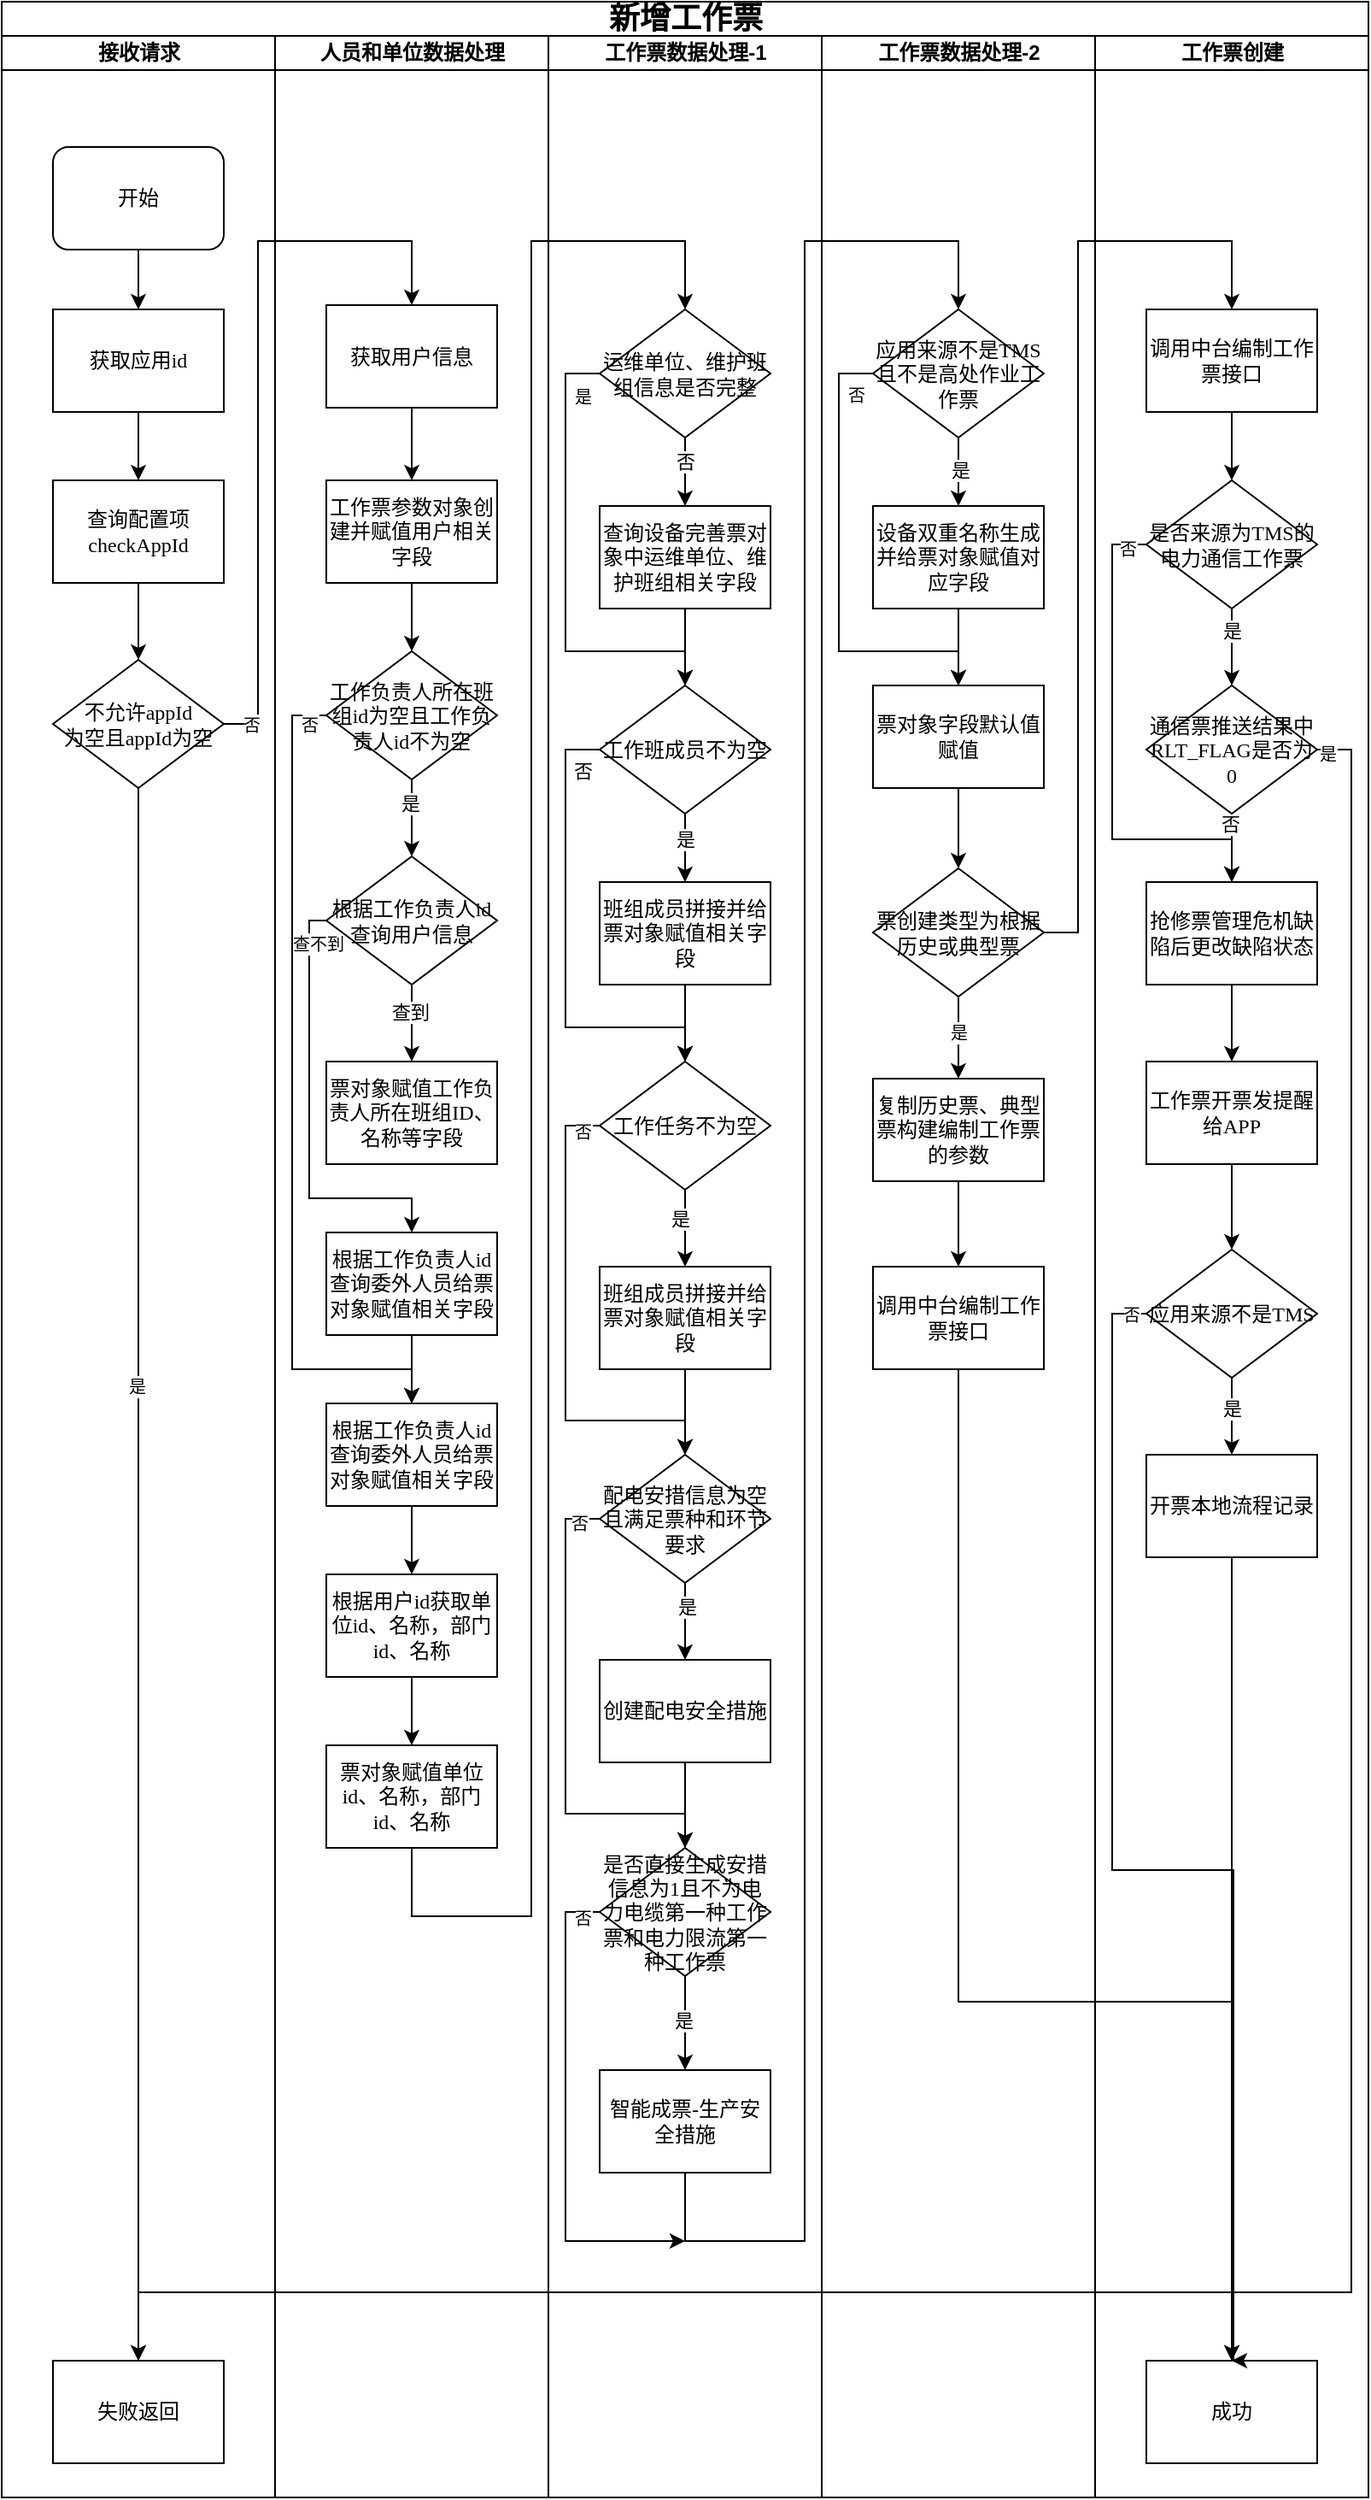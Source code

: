 <mxfile version="26.2.12">
  <diagram name="第 1 页" id="-qbW6qil0ktv-gI08MyN">
    <mxGraphModel dx="1228" dy="661" grid="1" gridSize="10" guides="1" tooltips="1" connect="1" arrows="1" fold="1" page="1" pageScale="1" pageWidth="827" pageHeight="1169" math="0" shadow="0">
      <root>
        <mxCell id="0" />
        <mxCell id="1" parent="0" />
        <mxCell id="i-26Kb5VB1W_zBhbMel1-1" value="&lt;font style=&quot;font-size: 18px;&quot;&gt;新增工作票&lt;/font&gt;" style="swimlane;html=1;childLayout=stackLayout;startSize=20;rounded=0;shadow=0;labelBackgroundColor=none;strokeWidth=1;fontFamily=Verdana;fontSize=8;align=center;" vertex="1" parent="1">
          <mxGeometry x="70" y="40" width="800" height="1460" as="geometry" />
        </mxCell>
        <mxCell id="i-26Kb5VB1W_zBhbMel1-2" value="接收请求" style="swimlane;html=1;startSize=20;" vertex="1" parent="i-26Kb5VB1W_zBhbMel1-1">
          <mxGeometry y="20" width="160" height="1440" as="geometry">
            <mxRectangle y="20" width="40" height="730" as="alternateBounds" />
          </mxGeometry>
        </mxCell>
        <mxCell id="i-26Kb5VB1W_zBhbMel1-3" style="edgeStyle=orthogonalEdgeStyle;rounded=0;orthogonalLoop=1;jettySize=auto;html=1;exitX=0.5;exitY=1;exitDx=0;exitDy=0;entryX=0.5;entryY=0;entryDx=0;entryDy=0;" edge="1" parent="i-26Kb5VB1W_zBhbMel1-2" source="i-26Kb5VB1W_zBhbMel1-4" target="i-26Kb5VB1W_zBhbMel1-10">
          <mxGeometry relative="1" as="geometry">
            <mxPoint x="80" y="167.5" as="targetPoint" />
          </mxGeometry>
        </mxCell>
        <mxCell id="i-26Kb5VB1W_zBhbMel1-4" value="&lt;font style=&quot;font-size: 12px;&quot;&gt;开始&lt;/font&gt;" style="rounded=1;whiteSpace=wrap;html=1;shadow=0;labelBackgroundColor=none;strokeWidth=1;fontFamily=Verdana;fontSize=8;align=center;" vertex="1" parent="i-26Kb5VB1W_zBhbMel1-2">
          <mxGeometry x="30" y="65" width="100" height="60" as="geometry" />
        </mxCell>
        <mxCell id="i-26Kb5VB1W_zBhbMel1-5" value="&lt;span style=&quot;font-size: 12px;&quot;&gt;不允许appId&lt;/span&gt;&lt;div&gt;&lt;span style=&quot;font-size: 12px;&quot;&gt;为空且&lt;/span&gt;&lt;span style=&quot;font-size: 12px; background-color: transparent; color: light-dark(rgb(0, 0, 0), rgb(255, 255, 255));&quot;&gt;appId为空&lt;/span&gt;&lt;/div&gt;" style="rhombus;whiteSpace=wrap;html=1;rounded=0;shadow=0;labelBackgroundColor=none;strokeWidth=1;fontFamily=Verdana;fontSize=8;align=center;" vertex="1" parent="i-26Kb5VB1W_zBhbMel1-2">
          <mxGeometry x="30" y="365" width="100" height="75" as="geometry" />
        </mxCell>
        <mxCell id="i-26Kb5VB1W_zBhbMel1-6" style="edgeStyle=orthogonalEdgeStyle;rounded=0;orthogonalLoop=1;jettySize=auto;html=1;entryX=0.5;entryY=0;entryDx=0;entryDy=0;exitX=0.5;exitY=1;exitDx=0;exitDy=0;" edge="1" parent="i-26Kb5VB1W_zBhbMel1-2" source="i-26Kb5VB1W_zBhbMel1-5" target="i-26Kb5VB1W_zBhbMel1-8">
          <mxGeometry relative="1" as="geometry">
            <mxPoint x="70" y="980" as="targetPoint" />
            <mxPoint x="70" y="580" as="sourcePoint" />
          </mxGeometry>
        </mxCell>
        <mxCell id="i-26Kb5VB1W_zBhbMel1-7" value="&lt;font style=&quot;font-size: 10px;&quot;&gt;是&lt;/font&gt;" style="edgeLabel;html=1;align=center;verticalAlign=middle;resizable=0;points=[];" vertex="1" connectable="0" parent="i-26Kb5VB1W_zBhbMel1-6">
          <mxGeometry x="-0.24" y="-1" relative="1" as="geometry">
            <mxPoint as="offset" />
          </mxGeometry>
        </mxCell>
        <mxCell id="i-26Kb5VB1W_zBhbMel1-8" value="&lt;span style=&quot;font-size: 12px;&quot;&gt;失败返回&lt;/span&gt;" style="whiteSpace=wrap;html=1;fontSize=8;fontFamily=Verdana;rounded=0;shadow=0;labelBackgroundColor=none;strokeWidth=1;" vertex="1" parent="i-26Kb5VB1W_zBhbMel1-2">
          <mxGeometry x="30" y="1360" width="100" height="60" as="geometry" />
        </mxCell>
        <mxCell id="i-26Kb5VB1W_zBhbMel1-9" style="edgeStyle=orthogonalEdgeStyle;rounded=0;orthogonalLoop=1;jettySize=auto;html=1;exitX=0.5;exitY=1;exitDx=0;exitDy=0;" edge="1" parent="i-26Kb5VB1W_zBhbMel1-2" source="i-26Kb5VB1W_zBhbMel1-10" target="i-26Kb5VB1W_zBhbMel1-12">
          <mxGeometry relative="1" as="geometry" />
        </mxCell>
        <mxCell id="i-26Kb5VB1W_zBhbMel1-10" value="&lt;span style=&quot;font-size: 12px;&quot;&gt;获取应用id&lt;/span&gt;" style="whiteSpace=wrap;html=1;fontSize=8;fontFamily=Verdana;rounded=0;shadow=0;labelBackgroundColor=none;strokeWidth=1;" vertex="1" parent="i-26Kb5VB1W_zBhbMel1-2">
          <mxGeometry x="30" y="160" width="100" height="60" as="geometry" />
        </mxCell>
        <mxCell id="i-26Kb5VB1W_zBhbMel1-11" style="edgeStyle=orthogonalEdgeStyle;rounded=0;orthogonalLoop=1;jettySize=auto;html=1;exitX=0.5;exitY=1;exitDx=0;exitDy=0;entryX=0.5;entryY=0;entryDx=0;entryDy=0;" edge="1" parent="i-26Kb5VB1W_zBhbMel1-2" source="i-26Kb5VB1W_zBhbMel1-12" target="i-26Kb5VB1W_zBhbMel1-5">
          <mxGeometry relative="1" as="geometry" />
        </mxCell>
        <mxCell id="i-26Kb5VB1W_zBhbMel1-12" value="&lt;span style=&quot;font-size: 12px;&quot;&gt;查询配置项checkAppId&lt;/span&gt;" style="whiteSpace=wrap;html=1;fontSize=8;fontFamily=Verdana;rounded=0;shadow=0;labelBackgroundColor=none;strokeWidth=1;" vertex="1" parent="i-26Kb5VB1W_zBhbMel1-2">
          <mxGeometry x="30" y="260" width="100" height="60" as="geometry" />
        </mxCell>
        <mxCell id="i-26Kb5VB1W_zBhbMel1-13" value="人员和单位数据处理" style="swimlane;html=1;startSize=20;" vertex="1" parent="i-26Kb5VB1W_zBhbMel1-1">
          <mxGeometry x="160" y="20" width="160" height="1440" as="geometry" />
        </mxCell>
        <mxCell id="i-26Kb5VB1W_zBhbMel1-14" style="edgeStyle=orthogonalEdgeStyle;rounded=0;orthogonalLoop=1;jettySize=auto;html=1;exitX=0.5;exitY=1;exitDx=0;exitDy=0;" edge="1" parent="i-26Kb5VB1W_zBhbMel1-13" source="i-26Kb5VB1W_zBhbMel1-15" target="i-26Kb5VB1W_zBhbMel1-17">
          <mxGeometry relative="1" as="geometry" />
        </mxCell>
        <mxCell id="i-26Kb5VB1W_zBhbMel1-15" value="&lt;span style=&quot;font-size: 12px;&quot;&gt;获取用户信息&lt;/span&gt;" style="whiteSpace=wrap;html=1;fontSize=8;fontFamily=Verdana;rounded=0;shadow=0;labelBackgroundColor=none;strokeWidth=1;" vertex="1" parent="i-26Kb5VB1W_zBhbMel1-13">
          <mxGeometry x="30" y="157.5" width="100" height="60" as="geometry" />
        </mxCell>
        <mxCell id="i-26Kb5VB1W_zBhbMel1-16" style="edgeStyle=orthogonalEdgeStyle;rounded=0;orthogonalLoop=1;jettySize=auto;html=1;exitX=0.5;exitY=1;exitDx=0;exitDy=0;entryX=0.5;entryY=0;entryDx=0;entryDy=0;" edge="1" parent="i-26Kb5VB1W_zBhbMel1-13" source="i-26Kb5VB1W_zBhbMel1-17" target="i-26Kb5VB1W_zBhbMel1-22">
          <mxGeometry relative="1" as="geometry" />
        </mxCell>
        <mxCell id="i-26Kb5VB1W_zBhbMel1-17" value="&lt;span style=&quot;font-size: 12px;&quot;&gt;工作票参数对象创建并赋值用户相关字段&lt;/span&gt;" style="whiteSpace=wrap;html=1;fontSize=8;fontFamily=Verdana;rounded=0;shadow=0;labelBackgroundColor=none;strokeWidth=1;" vertex="1" parent="i-26Kb5VB1W_zBhbMel1-13">
          <mxGeometry x="30" y="260" width="100" height="60" as="geometry" />
        </mxCell>
        <mxCell id="i-26Kb5VB1W_zBhbMel1-18" style="edgeStyle=orthogonalEdgeStyle;rounded=0;orthogonalLoop=1;jettySize=auto;html=1;exitX=0.5;exitY=1;exitDx=0;exitDy=0;entryX=0.5;entryY=0;entryDx=0;entryDy=0;" edge="1" parent="i-26Kb5VB1W_zBhbMel1-13" source="i-26Kb5VB1W_zBhbMel1-22">
          <mxGeometry relative="1" as="geometry">
            <mxPoint x="80" y="480" as="targetPoint" />
          </mxGeometry>
        </mxCell>
        <mxCell id="i-26Kb5VB1W_zBhbMel1-19" value="是" style="edgeLabel;html=1;align=center;verticalAlign=middle;resizable=0;points=[];" vertex="1" connectable="0" parent="i-26Kb5VB1W_zBhbMel1-18">
          <mxGeometry x="-0.385" y="-1" relative="1" as="geometry">
            <mxPoint as="offset" />
          </mxGeometry>
        </mxCell>
        <mxCell id="i-26Kb5VB1W_zBhbMel1-20" style="edgeStyle=orthogonalEdgeStyle;rounded=0;orthogonalLoop=1;jettySize=auto;html=1;exitX=0;exitY=0.5;exitDx=0;exitDy=0;" edge="1" parent="i-26Kb5VB1W_zBhbMel1-13" source="i-26Kb5VB1W_zBhbMel1-22" target="i-26Kb5VB1W_zBhbMel1-32">
          <mxGeometry relative="1" as="geometry">
            <Array as="points">
              <mxPoint x="10" y="398" />
              <mxPoint x="10" y="780" />
              <mxPoint x="80" y="780" />
            </Array>
          </mxGeometry>
        </mxCell>
        <mxCell id="i-26Kb5VB1W_zBhbMel1-21" value="&lt;font style=&quot;font-size: 10px;&quot;&gt;否&lt;/font&gt;" style="edgeLabel;html=1;align=center;verticalAlign=middle;resizable=0;points=[];" vertex="1" connectable="0" parent="i-26Kb5VB1W_zBhbMel1-20">
          <mxGeometry x="-0.97" y="-2" relative="1" as="geometry">
            <mxPoint x="-3" y="7" as="offset" />
          </mxGeometry>
        </mxCell>
        <mxCell id="i-26Kb5VB1W_zBhbMel1-22" value="&lt;span style=&quot;font-size: 12px;&quot;&gt;工作负责人所在班组id为空且工作负责人id不为空&lt;/span&gt;" style="rhombus;whiteSpace=wrap;html=1;rounded=0;shadow=0;labelBackgroundColor=none;strokeWidth=1;fontFamily=Verdana;fontSize=8;align=center;" vertex="1" parent="i-26Kb5VB1W_zBhbMel1-13">
          <mxGeometry x="30" y="360" width="100" height="75" as="geometry" />
        </mxCell>
        <mxCell id="i-26Kb5VB1W_zBhbMel1-23" style="edgeStyle=orthogonalEdgeStyle;rounded=0;orthogonalLoop=1;jettySize=auto;html=1;exitX=0.5;exitY=1;exitDx=0;exitDy=0;entryX=0.5;entryY=0;entryDx=0;entryDy=0;" edge="1" parent="i-26Kb5VB1W_zBhbMel1-13" source="i-26Kb5VB1W_zBhbMel1-27" target="i-26Kb5VB1W_zBhbMel1-28">
          <mxGeometry relative="1" as="geometry" />
        </mxCell>
        <mxCell id="i-26Kb5VB1W_zBhbMel1-24" value="查到" style="edgeLabel;html=1;align=center;verticalAlign=middle;resizable=0;points=[];" vertex="1" connectable="0" parent="i-26Kb5VB1W_zBhbMel1-23">
          <mxGeometry x="-0.316" y="-1" relative="1" as="geometry">
            <mxPoint as="offset" />
          </mxGeometry>
        </mxCell>
        <mxCell id="i-26Kb5VB1W_zBhbMel1-25" style="edgeStyle=orthogonalEdgeStyle;rounded=0;orthogonalLoop=1;jettySize=auto;html=1;exitX=0;exitY=0.5;exitDx=0;exitDy=0;entryX=0.5;entryY=0;entryDx=0;entryDy=0;" edge="1" parent="i-26Kb5VB1W_zBhbMel1-13" source="i-26Kb5VB1W_zBhbMel1-27" target="i-26Kb5VB1W_zBhbMel1-30">
          <mxGeometry relative="1" as="geometry">
            <Array as="points">
              <mxPoint x="20" y="518" />
              <mxPoint x="20" y="680" />
              <mxPoint x="80" y="680" />
            </Array>
          </mxGeometry>
        </mxCell>
        <mxCell id="i-26Kb5VB1W_zBhbMel1-26" value="&lt;font style=&quot;font-size: 10px;&quot;&gt;查不到&lt;/font&gt;" style="edgeLabel;html=1;align=center;verticalAlign=middle;resizable=0;points=[];" vertex="1" connectable="0" parent="i-26Kb5VB1W_zBhbMel1-25">
          <mxGeometry x="-0.906" y="2" relative="1" as="geometry">
            <mxPoint x="3" y="11" as="offset" />
          </mxGeometry>
        </mxCell>
        <mxCell id="i-26Kb5VB1W_zBhbMel1-27" value="&lt;span style=&quot;font-size: 12px;&quot;&gt;根据工作负责人id查询用户信息&lt;/span&gt;" style="rhombus;whiteSpace=wrap;html=1;rounded=0;shadow=0;labelBackgroundColor=none;strokeWidth=1;fontFamily=Verdana;fontSize=8;align=center;" vertex="1" parent="i-26Kb5VB1W_zBhbMel1-13">
          <mxGeometry x="30" y="480" width="100" height="75" as="geometry" />
        </mxCell>
        <mxCell id="i-26Kb5VB1W_zBhbMel1-28" value="&lt;span style=&quot;font-size: 12px;&quot;&gt;票对象赋值工作负责人所在班组ID、名称等字段&lt;/span&gt;" style="whiteSpace=wrap;html=1;fontSize=8;fontFamily=Verdana;rounded=0;shadow=0;labelBackgroundColor=none;strokeWidth=1;" vertex="1" parent="i-26Kb5VB1W_zBhbMel1-13">
          <mxGeometry x="30" y="600" width="100" height="60" as="geometry" />
        </mxCell>
        <mxCell id="i-26Kb5VB1W_zBhbMel1-29" style="edgeStyle=orthogonalEdgeStyle;rounded=0;orthogonalLoop=1;jettySize=auto;html=1;exitX=0.5;exitY=1;exitDx=0;exitDy=0;entryX=0.5;entryY=0;entryDx=0;entryDy=0;" edge="1" parent="i-26Kb5VB1W_zBhbMel1-13" source="i-26Kb5VB1W_zBhbMel1-30" target="i-26Kb5VB1W_zBhbMel1-32">
          <mxGeometry relative="1" as="geometry" />
        </mxCell>
        <mxCell id="i-26Kb5VB1W_zBhbMel1-30" value="&lt;span style=&quot;font-size: 12px;&quot;&gt;根据工作负责人id&lt;/span&gt;&lt;div&gt;&lt;span style=&quot;font-size: 12px;&quot;&gt;查询委外人员给票对象&lt;/span&gt;&lt;span style=&quot;font-size: 12px; background-color: transparent; color: light-dark(rgb(0, 0, 0), rgb(255, 255, 255));&quot;&gt;赋值相关字段&lt;/span&gt;&lt;/div&gt;" style="whiteSpace=wrap;html=1;fontSize=8;fontFamily=Verdana;rounded=0;shadow=0;labelBackgroundColor=none;strokeWidth=1;" vertex="1" parent="i-26Kb5VB1W_zBhbMel1-13">
          <mxGeometry x="30" y="700" width="100" height="60" as="geometry" />
        </mxCell>
        <mxCell id="i-26Kb5VB1W_zBhbMel1-31" style="edgeStyle=orthogonalEdgeStyle;rounded=0;orthogonalLoop=1;jettySize=auto;html=1;exitX=0.5;exitY=1;exitDx=0;exitDy=0;entryX=0.5;entryY=0;entryDx=0;entryDy=0;" edge="1" parent="i-26Kb5VB1W_zBhbMel1-13" source="i-26Kb5VB1W_zBhbMel1-32" target="i-26Kb5VB1W_zBhbMel1-34">
          <mxGeometry relative="1" as="geometry" />
        </mxCell>
        <mxCell id="i-26Kb5VB1W_zBhbMel1-32" value="&lt;span style=&quot;font-size: 12px;&quot;&gt;根据工作负责人id&lt;/span&gt;&lt;div&gt;&lt;span style=&quot;font-size: 12px;&quot;&gt;查询委外人员给票对象&lt;/span&gt;&lt;span style=&quot;font-size: 12px; background-color: transparent; color: light-dark(rgb(0, 0, 0), rgb(255, 255, 255));&quot;&gt;赋值相关字段&lt;/span&gt;&lt;/div&gt;" style="whiteSpace=wrap;html=1;fontSize=8;fontFamily=Verdana;rounded=0;shadow=0;labelBackgroundColor=none;strokeWidth=1;" vertex="1" parent="i-26Kb5VB1W_zBhbMel1-13">
          <mxGeometry x="30" y="800" width="100" height="60" as="geometry" />
        </mxCell>
        <mxCell id="i-26Kb5VB1W_zBhbMel1-33" style="edgeStyle=orthogonalEdgeStyle;rounded=0;orthogonalLoop=1;jettySize=auto;html=1;exitX=0.5;exitY=1;exitDx=0;exitDy=0;entryX=0.5;entryY=0;entryDx=0;entryDy=0;" edge="1" parent="i-26Kb5VB1W_zBhbMel1-13" source="i-26Kb5VB1W_zBhbMel1-34" target="i-26Kb5VB1W_zBhbMel1-35">
          <mxGeometry relative="1" as="geometry" />
        </mxCell>
        <mxCell id="i-26Kb5VB1W_zBhbMel1-34" value="&lt;span style=&quot;font-size: 12px;&quot;&gt;根据用户id获取单位id、名称，部门id、名称&lt;br&gt;&lt;/span&gt;" style="whiteSpace=wrap;html=1;fontSize=8;fontFamily=Verdana;rounded=0;shadow=0;labelBackgroundColor=none;strokeWidth=1;" vertex="1" parent="i-26Kb5VB1W_zBhbMel1-13">
          <mxGeometry x="30" y="900" width="100" height="60" as="geometry" />
        </mxCell>
        <mxCell id="i-26Kb5VB1W_zBhbMel1-35" value="&lt;span style=&quot;font-size: 12px;&quot;&gt;票对象赋值单位id、名称，部门id、名称&lt;br&gt;&lt;/span&gt;" style="whiteSpace=wrap;html=1;fontSize=8;fontFamily=Verdana;rounded=0;shadow=0;labelBackgroundColor=none;strokeWidth=1;" vertex="1" parent="i-26Kb5VB1W_zBhbMel1-13">
          <mxGeometry x="30" y="1000" width="100" height="60" as="geometry" />
        </mxCell>
        <mxCell id="i-26Kb5VB1W_zBhbMel1-36" value="工作票数据处理-1" style="swimlane;html=1;startSize=20;" vertex="1" parent="i-26Kb5VB1W_zBhbMel1-1">
          <mxGeometry x="320" y="20" width="160" height="1440" as="geometry" />
        </mxCell>
        <mxCell id="i-26Kb5VB1W_zBhbMel1-125" style="edgeStyle=orthogonalEdgeStyle;rounded=0;orthogonalLoop=1;jettySize=auto;html=1;exitX=0.5;exitY=1;exitDx=0;exitDy=0;" edge="1" parent="i-26Kb5VB1W_zBhbMel1-36" source="i-26Kb5VB1W_zBhbMel1-123" target="i-26Kb5VB1W_zBhbMel1-124">
          <mxGeometry relative="1" as="geometry" />
        </mxCell>
        <mxCell id="i-26Kb5VB1W_zBhbMel1-126" value="否" style="edgeLabel;html=1;align=center;verticalAlign=middle;resizable=0;points=[];" vertex="1" connectable="0" parent="i-26Kb5VB1W_zBhbMel1-125">
          <mxGeometry x="-0.3" relative="1" as="geometry">
            <mxPoint as="offset" />
          </mxGeometry>
        </mxCell>
        <mxCell id="i-26Kb5VB1W_zBhbMel1-129" style="edgeStyle=orthogonalEdgeStyle;rounded=0;orthogonalLoop=1;jettySize=auto;html=1;exitX=0;exitY=0.5;exitDx=0;exitDy=0;entryX=0.5;entryY=0;entryDx=0;entryDy=0;" edge="1" parent="i-26Kb5VB1W_zBhbMel1-36" source="i-26Kb5VB1W_zBhbMel1-123" target="i-26Kb5VB1W_zBhbMel1-127">
          <mxGeometry relative="1" as="geometry">
            <Array as="points">
              <mxPoint x="10" y="198" />
              <mxPoint x="10" y="360" />
              <mxPoint x="80" y="360" />
            </Array>
          </mxGeometry>
        </mxCell>
        <mxCell id="i-26Kb5VB1W_zBhbMel1-130" value="&lt;font style=&quot;font-size: 10px;&quot;&gt;是&lt;/font&gt;" style="edgeLabel;html=1;align=center;verticalAlign=middle;resizable=0;points=[];" vertex="1" connectable="0" parent="i-26Kb5VB1W_zBhbMel1-129">
          <mxGeometry x="-0.897" y="2" relative="1" as="geometry">
            <mxPoint x="4" y="11" as="offset" />
          </mxGeometry>
        </mxCell>
        <mxCell id="i-26Kb5VB1W_zBhbMel1-123" value="&lt;span style=&quot;font-size: 12px;&quot;&gt;运维单位、维护班组信息是否完整&lt;/span&gt;" style="rhombus;whiteSpace=wrap;html=1;rounded=0;shadow=0;labelBackgroundColor=none;strokeWidth=1;fontFamily=Verdana;fontSize=8;align=center;" vertex="1" parent="i-26Kb5VB1W_zBhbMel1-36">
          <mxGeometry x="30" y="160" width="100" height="75" as="geometry" />
        </mxCell>
        <mxCell id="i-26Kb5VB1W_zBhbMel1-128" style="edgeStyle=orthogonalEdgeStyle;rounded=0;orthogonalLoop=1;jettySize=auto;html=1;exitX=0.5;exitY=1;exitDx=0;exitDy=0;entryX=0.5;entryY=0;entryDx=0;entryDy=0;" edge="1" parent="i-26Kb5VB1W_zBhbMel1-36" source="i-26Kb5VB1W_zBhbMel1-124" target="i-26Kb5VB1W_zBhbMel1-127">
          <mxGeometry relative="1" as="geometry" />
        </mxCell>
        <mxCell id="i-26Kb5VB1W_zBhbMel1-124" value="&lt;span style=&quot;font-size: 12px;&quot;&gt;查询设备完善票对象中&lt;/span&gt;&lt;span style=&quot;font-size: 12px;&quot;&gt;运维单位、维护班组相关字段&lt;/span&gt;" style="whiteSpace=wrap;html=1;fontSize=8;fontFamily=Verdana;rounded=0;shadow=0;labelBackgroundColor=none;strokeWidth=1;" vertex="1" parent="i-26Kb5VB1W_zBhbMel1-36">
          <mxGeometry x="30" y="275" width="100" height="60" as="geometry" />
        </mxCell>
        <mxCell id="i-26Kb5VB1W_zBhbMel1-132" style="edgeStyle=orthogonalEdgeStyle;rounded=0;orthogonalLoop=1;jettySize=auto;html=1;exitX=0.5;exitY=1;exitDx=0;exitDy=0;entryX=0.5;entryY=0;entryDx=0;entryDy=0;" edge="1" parent="i-26Kb5VB1W_zBhbMel1-36" source="i-26Kb5VB1W_zBhbMel1-127" target="i-26Kb5VB1W_zBhbMel1-131">
          <mxGeometry relative="1" as="geometry" />
        </mxCell>
        <mxCell id="i-26Kb5VB1W_zBhbMel1-133" value="是" style="edgeLabel;html=1;align=center;verticalAlign=middle;resizable=0;points=[];" vertex="1" connectable="0" parent="i-26Kb5VB1W_zBhbMel1-132">
          <mxGeometry x="-0.28" relative="1" as="geometry">
            <mxPoint as="offset" />
          </mxGeometry>
        </mxCell>
        <mxCell id="i-26Kb5VB1W_zBhbMel1-136" style="edgeStyle=orthogonalEdgeStyle;rounded=0;orthogonalLoop=1;jettySize=auto;html=1;exitX=0;exitY=0.5;exitDx=0;exitDy=0;entryX=0.5;entryY=0;entryDx=0;entryDy=0;" edge="1" parent="i-26Kb5VB1W_zBhbMel1-36" source="i-26Kb5VB1W_zBhbMel1-127" target="i-26Kb5VB1W_zBhbMel1-134">
          <mxGeometry relative="1" as="geometry">
            <Array as="points">
              <mxPoint x="10" y="418" />
              <mxPoint x="10" y="580" />
              <mxPoint x="80" y="580" />
            </Array>
          </mxGeometry>
        </mxCell>
        <mxCell id="i-26Kb5VB1W_zBhbMel1-137" value="否" style="edgeLabel;html=1;align=center;verticalAlign=middle;resizable=0;points=[];" vertex="1" connectable="0" parent="i-26Kb5VB1W_zBhbMel1-136">
          <mxGeometry x="-0.927" y="3" relative="1" as="geometry">
            <mxPoint y="9" as="offset" />
          </mxGeometry>
        </mxCell>
        <mxCell id="i-26Kb5VB1W_zBhbMel1-127" value="&lt;span style=&quot;font-size: 12px;&quot;&gt;工作班成员不为空&lt;/span&gt;" style="rhombus;whiteSpace=wrap;html=1;rounded=0;shadow=0;labelBackgroundColor=none;strokeWidth=1;fontFamily=Verdana;fontSize=8;align=center;" vertex="1" parent="i-26Kb5VB1W_zBhbMel1-36">
          <mxGeometry x="30" y="380" width="100" height="75" as="geometry" />
        </mxCell>
        <mxCell id="i-26Kb5VB1W_zBhbMel1-135" style="edgeStyle=orthogonalEdgeStyle;rounded=0;orthogonalLoop=1;jettySize=auto;html=1;exitX=0.5;exitY=1;exitDx=0;exitDy=0;entryX=0.5;entryY=0;entryDx=0;entryDy=0;" edge="1" parent="i-26Kb5VB1W_zBhbMel1-36" source="i-26Kb5VB1W_zBhbMel1-131" target="i-26Kb5VB1W_zBhbMel1-134">
          <mxGeometry relative="1" as="geometry" />
        </mxCell>
        <mxCell id="i-26Kb5VB1W_zBhbMel1-131" value="&lt;span style=&quot;font-size: 12px;&quot;&gt;班组成员拼接并给票对象赋值相关字段&lt;/span&gt;" style="whiteSpace=wrap;html=1;fontSize=8;fontFamily=Verdana;rounded=0;shadow=0;labelBackgroundColor=none;strokeWidth=1;" vertex="1" parent="i-26Kb5VB1W_zBhbMel1-36">
          <mxGeometry x="30" y="495" width="100" height="60" as="geometry" />
        </mxCell>
        <mxCell id="i-26Kb5VB1W_zBhbMel1-140" style="edgeStyle=orthogonalEdgeStyle;rounded=0;orthogonalLoop=1;jettySize=auto;html=1;exitX=0.5;exitY=1;exitDx=0;exitDy=0;entryX=0.5;entryY=0;entryDx=0;entryDy=0;" edge="1" parent="i-26Kb5VB1W_zBhbMel1-36" source="i-26Kb5VB1W_zBhbMel1-134" target="i-26Kb5VB1W_zBhbMel1-138">
          <mxGeometry relative="1" as="geometry" />
        </mxCell>
        <mxCell id="i-26Kb5VB1W_zBhbMel1-141" value="是" style="edgeLabel;html=1;align=center;verticalAlign=middle;resizable=0;points=[];" vertex="1" connectable="0" parent="i-26Kb5VB1W_zBhbMel1-140">
          <mxGeometry x="-0.268" y="-3" relative="1" as="geometry">
            <mxPoint as="offset" />
          </mxGeometry>
        </mxCell>
        <mxCell id="i-26Kb5VB1W_zBhbMel1-144" style="edgeStyle=orthogonalEdgeStyle;rounded=0;orthogonalLoop=1;jettySize=auto;html=1;exitX=0;exitY=0.5;exitDx=0;exitDy=0;" edge="1" parent="i-26Kb5VB1W_zBhbMel1-36" source="i-26Kb5VB1W_zBhbMel1-134">
          <mxGeometry relative="1" as="geometry">
            <mxPoint x="80" y="830" as="targetPoint" />
            <Array as="points">
              <mxPoint x="10" y="637" />
              <mxPoint x="10" y="810" />
              <mxPoint x="80" y="810" />
            </Array>
          </mxGeometry>
        </mxCell>
        <mxCell id="i-26Kb5VB1W_zBhbMel1-145" value="&lt;font style=&quot;font-size: 10px;&quot;&gt;否&lt;/font&gt;" style="edgeLabel;html=1;align=center;verticalAlign=middle;resizable=0;points=[];" vertex="1" connectable="0" parent="i-26Kb5VB1W_zBhbMel1-144">
          <mxGeometry x="-0.93" y="3" relative="1" as="geometry">
            <mxPoint as="offset" />
          </mxGeometry>
        </mxCell>
        <mxCell id="i-26Kb5VB1W_zBhbMel1-134" value="&lt;span style=&quot;font-size: 12px;&quot;&gt;工作任务不为空&lt;/span&gt;" style="rhombus;whiteSpace=wrap;html=1;rounded=0;shadow=0;labelBackgroundColor=none;strokeWidth=1;fontFamily=Verdana;fontSize=8;align=center;" vertex="1" parent="i-26Kb5VB1W_zBhbMel1-36">
          <mxGeometry x="30" y="600" width="100" height="75" as="geometry" />
        </mxCell>
        <mxCell id="i-26Kb5VB1W_zBhbMel1-143" style="edgeStyle=orthogonalEdgeStyle;rounded=0;orthogonalLoop=1;jettySize=auto;html=1;exitX=0.5;exitY=1;exitDx=0;exitDy=0;" edge="1" parent="i-26Kb5VB1W_zBhbMel1-36" source="i-26Kb5VB1W_zBhbMel1-138" target="i-26Kb5VB1W_zBhbMel1-142">
          <mxGeometry relative="1" as="geometry" />
        </mxCell>
        <mxCell id="i-26Kb5VB1W_zBhbMel1-138" value="&lt;span style=&quot;font-size: 12px;&quot;&gt;班组成员拼接并给票对象赋值相关字段&lt;/span&gt;" style="whiteSpace=wrap;html=1;fontSize=8;fontFamily=Verdana;rounded=0;shadow=0;labelBackgroundColor=none;strokeWidth=1;" vertex="1" parent="i-26Kb5VB1W_zBhbMel1-36">
          <mxGeometry x="30" y="720" width="100" height="60" as="geometry" />
        </mxCell>
        <mxCell id="i-26Kb5VB1W_zBhbMel1-147" style="edgeStyle=orthogonalEdgeStyle;rounded=0;orthogonalLoop=1;jettySize=auto;html=1;exitX=0.5;exitY=1;exitDx=0;exitDy=0;" edge="1" parent="i-26Kb5VB1W_zBhbMel1-36" source="i-26Kb5VB1W_zBhbMel1-142" target="i-26Kb5VB1W_zBhbMel1-146">
          <mxGeometry relative="1" as="geometry" />
        </mxCell>
        <mxCell id="i-26Kb5VB1W_zBhbMel1-148" value="是" style="edgeLabel;html=1;align=center;verticalAlign=middle;resizable=0;points=[];" vertex="1" connectable="0" parent="i-26Kb5VB1W_zBhbMel1-147">
          <mxGeometry x="-0.388" y="1" relative="1" as="geometry">
            <mxPoint as="offset" />
          </mxGeometry>
        </mxCell>
        <mxCell id="i-26Kb5VB1W_zBhbMel1-151" style="edgeStyle=orthogonalEdgeStyle;rounded=0;orthogonalLoop=1;jettySize=auto;html=1;exitX=0;exitY=0.5;exitDx=0;exitDy=0;entryX=0.5;entryY=0;entryDx=0;entryDy=0;" edge="1" parent="i-26Kb5VB1W_zBhbMel1-36" source="i-26Kb5VB1W_zBhbMel1-142" target="i-26Kb5VB1W_zBhbMel1-149">
          <mxGeometry relative="1" as="geometry">
            <Array as="points">
              <mxPoint x="10" y="867" />
              <mxPoint x="10" y="1040" />
              <mxPoint x="80" y="1040" />
            </Array>
          </mxGeometry>
        </mxCell>
        <mxCell id="i-26Kb5VB1W_zBhbMel1-152" value="&lt;font style=&quot;font-size: 10px;&quot;&gt;否&lt;/font&gt;" style="edgeLabel;html=1;align=center;verticalAlign=middle;resizable=0;points=[];" vertex="1" connectable="0" parent="i-26Kb5VB1W_zBhbMel1-151">
          <mxGeometry x="-0.913" y="2" relative="1" as="geometry">
            <mxPoint as="offset" />
          </mxGeometry>
        </mxCell>
        <mxCell id="i-26Kb5VB1W_zBhbMel1-142" value="&lt;span style=&quot;font-size: 12px;&quot;&gt;配电安措信息为空且满足票种和环节要求&lt;/span&gt;" style="rhombus;whiteSpace=wrap;html=1;rounded=0;shadow=0;labelBackgroundColor=none;strokeWidth=1;fontFamily=Verdana;fontSize=8;align=center;" vertex="1" parent="i-26Kb5VB1W_zBhbMel1-36">
          <mxGeometry x="30" y="830" width="100" height="75" as="geometry" />
        </mxCell>
        <mxCell id="i-26Kb5VB1W_zBhbMel1-150" style="edgeStyle=orthogonalEdgeStyle;rounded=0;orthogonalLoop=1;jettySize=auto;html=1;exitX=0.5;exitY=1;exitDx=0;exitDy=0;" edge="1" parent="i-26Kb5VB1W_zBhbMel1-36" source="i-26Kb5VB1W_zBhbMel1-146" target="i-26Kb5VB1W_zBhbMel1-149">
          <mxGeometry relative="1" as="geometry" />
        </mxCell>
        <mxCell id="i-26Kb5VB1W_zBhbMel1-146" value="&lt;span style=&quot;font-size: 12px;&quot;&gt;创建配电安全措施&lt;/span&gt;" style="whiteSpace=wrap;html=1;fontSize=8;fontFamily=Verdana;rounded=0;shadow=0;labelBackgroundColor=none;strokeWidth=1;" vertex="1" parent="i-26Kb5VB1W_zBhbMel1-36">
          <mxGeometry x="30" y="950" width="100" height="60" as="geometry" />
        </mxCell>
        <mxCell id="i-26Kb5VB1W_zBhbMel1-154" style="edgeStyle=orthogonalEdgeStyle;rounded=0;orthogonalLoop=1;jettySize=auto;html=1;exitX=0.5;exitY=1;exitDx=0;exitDy=0;entryX=0.5;entryY=0;entryDx=0;entryDy=0;" edge="1" parent="i-26Kb5VB1W_zBhbMel1-36" source="i-26Kb5VB1W_zBhbMel1-149" target="i-26Kb5VB1W_zBhbMel1-153">
          <mxGeometry relative="1" as="geometry" />
        </mxCell>
        <mxCell id="i-26Kb5VB1W_zBhbMel1-156" value="是" style="edgeLabel;html=1;align=center;verticalAlign=middle;resizable=0;points=[];" vertex="1" connectable="0" parent="i-26Kb5VB1W_zBhbMel1-154">
          <mxGeometry x="-0.067" y="-1" relative="1" as="geometry">
            <mxPoint as="offset" />
          </mxGeometry>
        </mxCell>
        <mxCell id="i-26Kb5VB1W_zBhbMel1-158" style="edgeStyle=orthogonalEdgeStyle;rounded=0;orthogonalLoop=1;jettySize=auto;html=1;exitX=0;exitY=0.5;exitDx=0;exitDy=0;" edge="1" parent="i-26Kb5VB1W_zBhbMel1-36" source="i-26Kb5VB1W_zBhbMel1-149">
          <mxGeometry relative="1" as="geometry">
            <mxPoint x="80" y="1290" as="targetPoint" />
            <Array as="points">
              <mxPoint x="10" y="1097" />
              <mxPoint x="10" y="1290" />
            </Array>
          </mxGeometry>
        </mxCell>
        <mxCell id="i-26Kb5VB1W_zBhbMel1-159" value="&lt;font style=&quot;font-size: 10px;&quot;&gt;否&lt;/font&gt;" style="edgeLabel;html=1;align=center;verticalAlign=middle;resizable=0;points=[];" vertex="1" connectable="0" parent="i-26Kb5VB1W_zBhbMel1-158">
          <mxGeometry x="-0.93" y="3" relative="1" as="geometry">
            <mxPoint as="offset" />
          </mxGeometry>
        </mxCell>
        <mxCell id="i-26Kb5VB1W_zBhbMel1-149" value="&lt;span style=&quot;font-size: 12px;&quot;&gt;是否直接生成安措信息为1且不为电力电缆第一种工作票和电力限流第一种工作票&lt;/span&gt;" style="rhombus;whiteSpace=wrap;html=1;rounded=0;shadow=0;labelBackgroundColor=none;strokeWidth=1;fontFamily=Verdana;fontSize=8;align=center;" vertex="1" parent="i-26Kb5VB1W_zBhbMel1-36">
          <mxGeometry x="30" y="1060" width="100" height="75" as="geometry" />
        </mxCell>
        <mxCell id="i-26Kb5VB1W_zBhbMel1-153" value="&lt;span style=&quot;font-size: 12px;&quot;&gt;智能成票-生产安全措施&lt;/span&gt;" style="whiteSpace=wrap;html=1;fontSize=8;fontFamily=Verdana;rounded=0;shadow=0;labelBackgroundColor=none;strokeWidth=1;" vertex="1" parent="i-26Kb5VB1W_zBhbMel1-36">
          <mxGeometry x="30" y="1190" width="100" height="60" as="geometry" />
        </mxCell>
        <mxCell id="i-26Kb5VB1W_zBhbMel1-69" value="工作票数据处理-2" style="swimlane;html=1;startSize=20;" vertex="1" parent="i-26Kb5VB1W_zBhbMel1-1">
          <mxGeometry x="480" y="20" width="160" height="1440" as="geometry" />
        </mxCell>
        <mxCell id="i-26Kb5VB1W_zBhbMel1-162" style="edgeStyle=orthogonalEdgeStyle;rounded=0;orthogonalLoop=1;jettySize=auto;html=1;exitX=0.5;exitY=1;exitDx=0;exitDy=0;entryX=0.5;entryY=0;entryDx=0;entryDy=0;" edge="1" parent="i-26Kb5VB1W_zBhbMel1-69" source="i-26Kb5VB1W_zBhbMel1-155" target="i-26Kb5VB1W_zBhbMel1-160">
          <mxGeometry relative="1" as="geometry" />
        </mxCell>
        <mxCell id="i-26Kb5VB1W_zBhbMel1-163" value="是" style="edgeLabel;html=1;align=center;verticalAlign=middle;resizable=0;points=[];" vertex="1" connectable="0" parent="i-26Kb5VB1W_zBhbMel1-162">
          <mxGeometry x="-0.071" y="1" relative="1" as="geometry">
            <mxPoint as="offset" />
          </mxGeometry>
        </mxCell>
        <mxCell id="i-26Kb5VB1W_zBhbMel1-166" style="edgeStyle=orthogonalEdgeStyle;rounded=0;orthogonalLoop=1;jettySize=auto;html=1;exitX=0;exitY=0.5;exitDx=0;exitDy=0;" edge="1" parent="i-26Kb5VB1W_zBhbMel1-69" source="i-26Kb5VB1W_zBhbMel1-155" target="i-26Kb5VB1W_zBhbMel1-164">
          <mxGeometry relative="1" as="geometry">
            <Array as="points">
              <mxPoint x="10" y="197" />
              <mxPoint x="10" y="360" />
              <mxPoint x="80" y="360" />
            </Array>
          </mxGeometry>
        </mxCell>
        <mxCell id="i-26Kb5VB1W_zBhbMel1-167" value="&lt;font style=&quot;font-size: 10px;&quot;&gt;否&lt;/font&gt;" style="edgeLabel;html=1;align=center;verticalAlign=middle;resizable=0;points=[];" vertex="1" connectable="0" parent="i-26Kb5VB1W_zBhbMel1-166">
          <mxGeometry x="-0.927" y="1" relative="1" as="geometry">
            <mxPoint y="11" as="offset" />
          </mxGeometry>
        </mxCell>
        <mxCell id="i-26Kb5VB1W_zBhbMel1-155" value="&lt;span style=&quot;font-size: 12px;&quot;&gt;应用来源不是TMS&lt;/span&gt;&lt;div&gt;&lt;span style=&quot;font-size: 12px;&quot;&gt;且不是高处作业工作票&lt;/span&gt;&lt;/div&gt;" style="rhombus;whiteSpace=wrap;html=1;rounded=0;shadow=0;labelBackgroundColor=none;strokeWidth=1;fontFamily=Verdana;fontSize=8;align=center;" vertex="1" parent="i-26Kb5VB1W_zBhbMel1-69">
          <mxGeometry x="30" y="160" width="100" height="75" as="geometry" />
        </mxCell>
        <mxCell id="i-26Kb5VB1W_zBhbMel1-165" style="edgeStyle=orthogonalEdgeStyle;rounded=0;orthogonalLoop=1;jettySize=auto;html=1;exitX=0.5;exitY=1;exitDx=0;exitDy=0;entryX=0.5;entryY=0;entryDx=0;entryDy=0;" edge="1" parent="i-26Kb5VB1W_zBhbMel1-69" source="i-26Kb5VB1W_zBhbMel1-160" target="i-26Kb5VB1W_zBhbMel1-164">
          <mxGeometry relative="1" as="geometry" />
        </mxCell>
        <mxCell id="i-26Kb5VB1W_zBhbMel1-160" value="&lt;span style=&quot;font-size: 12px;&quot;&gt;设备双重名称生成并给票对象赋值对应字段&lt;/span&gt;" style="whiteSpace=wrap;html=1;fontSize=8;fontFamily=Verdana;rounded=0;shadow=0;labelBackgroundColor=none;strokeWidth=1;" vertex="1" parent="i-26Kb5VB1W_zBhbMel1-69">
          <mxGeometry x="30" y="275" width="100" height="60" as="geometry" />
        </mxCell>
        <mxCell id="i-26Kb5VB1W_zBhbMel1-169" style="edgeStyle=orthogonalEdgeStyle;rounded=0;orthogonalLoop=1;jettySize=auto;html=1;exitX=0.5;exitY=1;exitDx=0;exitDy=0;entryX=0.5;entryY=0;entryDx=0;entryDy=0;" edge="1" parent="i-26Kb5VB1W_zBhbMel1-69" source="i-26Kb5VB1W_zBhbMel1-164" target="i-26Kb5VB1W_zBhbMel1-168">
          <mxGeometry relative="1" as="geometry" />
        </mxCell>
        <mxCell id="i-26Kb5VB1W_zBhbMel1-164" value="&lt;span style=&quot;font-size: 12px;&quot;&gt;票对象字段默认值赋值&lt;/span&gt;" style="whiteSpace=wrap;html=1;fontSize=8;fontFamily=Verdana;rounded=0;shadow=0;labelBackgroundColor=none;strokeWidth=1;" vertex="1" parent="i-26Kb5VB1W_zBhbMel1-69">
          <mxGeometry x="30" y="380" width="100" height="60" as="geometry" />
        </mxCell>
        <mxCell id="i-26Kb5VB1W_zBhbMel1-171" style="edgeStyle=orthogonalEdgeStyle;rounded=0;orthogonalLoop=1;jettySize=auto;html=1;exitX=0.5;exitY=1;exitDx=0;exitDy=0;entryX=0.5;entryY=0;entryDx=0;entryDy=0;" edge="1" parent="i-26Kb5VB1W_zBhbMel1-69" source="i-26Kb5VB1W_zBhbMel1-168" target="i-26Kb5VB1W_zBhbMel1-170">
          <mxGeometry relative="1" as="geometry" />
        </mxCell>
        <mxCell id="i-26Kb5VB1W_zBhbMel1-177" value="&lt;font style=&quot;font-size: 10px;&quot;&gt;是&lt;/font&gt;" style="edgeLabel;html=1;align=center;verticalAlign=middle;resizable=0;points=[];" vertex="1" connectable="0" parent="i-26Kb5VB1W_zBhbMel1-171">
          <mxGeometry x="-0.194" relative="1" as="geometry">
            <mxPoint y="1" as="offset" />
          </mxGeometry>
        </mxCell>
        <mxCell id="i-26Kb5VB1W_zBhbMel1-168" value="&lt;span style=&quot;font-size: 12px;&quot;&gt;票创建类型为根据历史或典型票&lt;/span&gt;" style="rhombus;whiteSpace=wrap;html=1;rounded=0;shadow=0;labelBackgroundColor=none;strokeWidth=1;fontFamily=Verdana;fontSize=8;align=center;" vertex="1" parent="i-26Kb5VB1W_zBhbMel1-69">
          <mxGeometry x="30" y="487" width="100" height="75" as="geometry" />
        </mxCell>
        <mxCell id="i-26Kb5VB1W_zBhbMel1-173" style="edgeStyle=orthogonalEdgeStyle;rounded=0;orthogonalLoop=1;jettySize=auto;html=1;exitX=0.5;exitY=1;exitDx=0;exitDy=0;entryX=0.5;entryY=0;entryDx=0;entryDy=0;" edge="1" parent="i-26Kb5VB1W_zBhbMel1-69" source="i-26Kb5VB1W_zBhbMel1-170" target="i-26Kb5VB1W_zBhbMel1-172">
          <mxGeometry relative="1" as="geometry" />
        </mxCell>
        <mxCell id="i-26Kb5VB1W_zBhbMel1-170" value="&lt;span style=&quot;font-size: 12px;&quot;&gt;复制历史票、典型票构建编制工作票的参数&lt;/span&gt;" style="whiteSpace=wrap;html=1;fontSize=8;fontFamily=Verdana;rounded=0;shadow=0;labelBackgroundColor=none;strokeWidth=1;" vertex="1" parent="i-26Kb5VB1W_zBhbMel1-69">
          <mxGeometry x="30" y="610" width="100" height="60" as="geometry" />
        </mxCell>
        <mxCell id="i-26Kb5VB1W_zBhbMel1-172" value="&lt;span style=&quot;font-size: 12px;&quot;&gt;调用中台编制工作票接口&lt;/span&gt;" style="whiteSpace=wrap;html=1;fontSize=8;fontFamily=Verdana;rounded=0;shadow=0;labelBackgroundColor=none;strokeWidth=1;" vertex="1" parent="i-26Kb5VB1W_zBhbMel1-69">
          <mxGeometry x="30" y="720" width="100" height="60" as="geometry" />
        </mxCell>
        <mxCell id="i-26Kb5VB1W_zBhbMel1-112" style="edgeStyle=orthogonalEdgeStyle;rounded=0;orthogonalLoop=1;jettySize=auto;html=1;exitX=1;exitY=0.5;exitDx=0;exitDy=0;entryX=0.5;entryY=0;entryDx=0;entryDy=0;" edge="1" parent="i-26Kb5VB1W_zBhbMel1-1" source="i-26Kb5VB1W_zBhbMel1-5" target="i-26Kb5VB1W_zBhbMel1-15">
          <mxGeometry relative="1" as="geometry">
            <Array as="points">
              <mxPoint x="150" y="423" />
              <mxPoint x="150" y="140" />
              <mxPoint x="240" y="140" />
            </Array>
            <mxPoint x="240" y="172.5" as="targetPoint" />
          </mxGeometry>
        </mxCell>
        <mxCell id="i-26Kb5VB1W_zBhbMel1-113" value="&lt;font style=&quot;font-size: 10px;&quot;&gt;否&lt;/font&gt;" style="edgeLabel;html=1;align=center;verticalAlign=middle;resizable=0;points=[];" vertex="1" connectable="0" parent="i-26Kb5VB1W_zBhbMel1-112">
          <mxGeometry x="-0.925" relative="1" as="geometry">
            <mxPoint as="offset" />
          </mxGeometry>
        </mxCell>
        <mxCell id="i-26Kb5VB1W_zBhbMel1-119" style="edgeStyle=orthogonalEdgeStyle;rounded=0;orthogonalLoop=1;jettySize=auto;html=1;exitX=0.5;exitY=1;exitDx=0;exitDy=0;entryX=0.5;entryY=0;entryDx=0;entryDy=0;" edge="1" parent="i-26Kb5VB1W_zBhbMel1-1" source="i-26Kb5VB1W_zBhbMel1-35">
          <mxGeometry relative="1" as="geometry">
            <mxPoint x="400" y="180" as="targetPoint" />
            <Array as="points">
              <mxPoint x="240" y="1120" />
              <mxPoint x="310" y="1120" />
              <mxPoint x="310" y="140" />
              <mxPoint x="400" y="140" />
            </Array>
          </mxGeometry>
        </mxCell>
        <mxCell id="i-26Kb5VB1W_zBhbMel1-157" style="edgeStyle=orthogonalEdgeStyle;rounded=0;orthogonalLoop=1;jettySize=auto;html=1;exitX=0.5;exitY=1;exitDx=0;exitDy=0;entryX=0.5;entryY=0;entryDx=0;entryDy=0;" edge="1" parent="i-26Kb5VB1W_zBhbMel1-1" source="i-26Kb5VB1W_zBhbMel1-153" target="i-26Kb5VB1W_zBhbMel1-155">
          <mxGeometry relative="1" as="geometry">
            <Array as="points">
              <mxPoint x="400" y="1310" />
              <mxPoint x="470" y="1310" />
              <mxPoint x="470" y="140" />
              <mxPoint x="560" y="140" />
            </Array>
          </mxGeometry>
        </mxCell>
        <mxCell id="i-26Kb5VB1W_zBhbMel1-179" style="edgeStyle=orthogonalEdgeStyle;rounded=0;orthogonalLoop=1;jettySize=auto;html=1;exitX=1;exitY=0.5;exitDx=0;exitDy=0;entryX=0.5;entryY=0;entryDx=0;entryDy=0;" edge="1" parent="i-26Kb5VB1W_zBhbMel1-1" source="i-26Kb5VB1W_zBhbMel1-168" target="i-26Kb5VB1W_zBhbMel1-92">
          <mxGeometry relative="1" as="geometry">
            <Array as="points">
              <mxPoint x="630" y="544" />
              <mxPoint x="630" y="140" />
              <mxPoint x="720" y="140" />
            </Array>
          </mxGeometry>
        </mxCell>
        <mxCell id="i-26Kb5VB1W_zBhbMel1-180" style="edgeStyle=orthogonalEdgeStyle;rounded=0;orthogonalLoop=1;jettySize=auto;html=1;exitX=0.5;exitY=1;exitDx=0;exitDy=0;entryX=0.5;entryY=0;entryDx=0;entryDy=0;" edge="1" parent="i-26Kb5VB1W_zBhbMel1-1" source="i-26Kb5VB1W_zBhbMel1-172" target="i-26Kb5VB1W_zBhbMel1-111">
          <mxGeometry relative="1" as="geometry">
            <Array as="points">
              <mxPoint x="560" y="1170" />
              <mxPoint x="720" y="1170" />
            </Array>
          </mxGeometry>
        </mxCell>
        <mxCell id="i-26Kb5VB1W_zBhbMel1-90" value="工作票创建" style="swimlane;html=1;startSize=20;" vertex="1" parent="i-26Kb5VB1W_zBhbMel1-1">
          <mxGeometry x="640" y="20" width="160" height="1440" as="geometry" />
        </mxCell>
        <mxCell id="i-26Kb5VB1W_zBhbMel1-91" style="edgeStyle=orthogonalEdgeStyle;rounded=0;orthogonalLoop=1;jettySize=auto;html=1;exitX=0.5;exitY=1;exitDx=0;exitDy=0;entryX=0.5;entryY=0;entryDx=0;entryDy=0;" edge="1" parent="i-26Kb5VB1W_zBhbMel1-90" source="i-26Kb5VB1W_zBhbMel1-92">
          <mxGeometry relative="1" as="geometry">
            <mxPoint x="80" y="260" as="targetPoint" />
          </mxGeometry>
        </mxCell>
        <mxCell id="i-26Kb5VB1W_zBhbMel1-92" value="&lt;span style=&quot;font-size: 12px;&quot;&gt;调用中台编制工作票接口&lt;/span&gt;" style="whiteSpace=wrap;html=1;fontSize=8;fontFamily=Verdana;rounded=0;shadow=0;labelBackgroundColor=none;strokeWidth=1;" vertex="1" parent="i-26Kb5VB1W_zBhbMel1-90">
          <mxGeometry x="30" y="160" width="100" height="60" as="geometry" />
        </mxCell>
        <mxCell id="i-26Kb5VB1W_zBhbMel1-111" value="&lt;span style=&quot;font-size: 12px;&quot;&gt;成功&lt;/span&gt;" style="whiteSpace=wrap;html=1;fontSize=8;fontFamily=Verdana;rounded=0;shadow=0;labelBackgroundColor=none;strokeWidth=1;" vertex="1" parent="i-26Kb5VB1W_zBhbMel1-90">
          <mxGeometry x="30" y="1360" width="100" height="60" as="geometry" />
        </mxCell>
        <mxCell id="i-26Kb5VB1W_zBhbMel1-183" style="edgeStyle=orthogonalEdgeStyle;rounded=0;orthogonalLoop=1;jettySize=auto;html=1;exitX=0.5;exitY=1;exitDx=0;exitDy=0;entryX=0.5;entryY=0;entryDx=0;entryDy=0;" edge="1" parent="i-26Kb5VB1W_zBhbMel1-90" source="i-26Kb5VB1W_zBhbMel1-181">
          <mxGeometry relative="1" as="geometry">
            <mxPoint x="80" y="380" as="targetPoint" />
          </mxGeometry>
        </mxCell>
        <mxCell id="i-26Kb5VB1W_zBhbMel1-186" value="是" style="edgeLabel;html=1;align=center;verticalAlign=middle;resizable=0;points=[];" vertex="1" connectable="0" parent="i-26Kb5VB1W_zBhbMel1-183">
          <mxGeometry x="-0.436" relative="1" as="geometry">
            <mxPoint as="offset" />
          </mxGeometry>
        </mxCell>
        <mxCell id="i-26Kb5VB1W_zBhbMel1-189" style="edgeStyle=orthogonalEdgeStyle;rounded=0;orthogonalLoop=1;jettySize=auto;html=1;exitX=0;exitY=0.5;exitDx=0;exitDy=0;entryX=0.5;entryY=0;entryDx=0;entryDy=0;" edge="1" parent="i-26Kb5VB1W_zBhbMel1-90" source="i-26Kb5VB1W_zBhbMel1-181" target="i-26Kb5VB1W_zBhbMel1-187">
          <mxGeometry relative="1" as="geometry">
            <Array as="points">
              <mxPoint x="10" y="297" />
              <mxPoint x="10" y="470" />
              <mxPoint x="80" y="470" />
            </Array>
          </mxGeometry>
        </mxCell>
        <mxCell id="i-26Kb5VB1W_zBhbMel1-190" value="&lt;font style=&quot;font-size: 10px;&quot;&gt;否&lt;/font&gt;" style="edgeLabel;html=1;align=center;verticalAlign=middle;resizable=0;points=[];" vertex="1" connectable="0" parent="i-26Kb5VB1W_zBhbMel1-189">
          <mxGeometry x="-0.923" y="2" relative="1" as="geometry">
            <mxPoint as="offset" />
          </mxGeometry>
        </mxCell>
        <mxCell id="i-26Kb5VB1W_zBhbMel1-181" value="&lt;span style=&quot;font-size: 12px;&quot;&gt;是否来源为TMS的&lt;/span&gt;&lt;div&gt;&lt;span style=&quot;font-size: 12px;&quot;&gt;电力通信工作票&lt;/span&gt;&lt;/div&gt;" style="rhombus;whiteSpace=wrap;html=1;rounded=0;shadow=0;labelBackgroundColor=none;strokeWidth=1;fontFamily=Verdana;fontSize=8;align=center;" vertex="1" parent="i-26Kb5VB1W_zBhbMel1-90">
          <mxGeometry x="30" y="260" width="100" height="75" as="geometry" />
        </mxCell>
        <mxCell id="i-26Kb5VB1W_zBhbMel1-188" style="edgeStyle=orthogonalEdgeStyle;rounded=0;orthogonalLoop=1;jettySize=auto;html=1;exitX=0.5;exitY=1;exitDx=0;exitDy=0;entryX=0.5;entryY=0;entryDx=0;entryDy=0;" edge="1" parent="i-26Kb5VB1W_zBhbMel1-90" source="i-26Kb5VB1W_zBhbMel1-184" target="i-26Kb5VB1W_zBhbMel1-187">
          <mxGeometry relative="1" as="geometry" />
        </mxCell>
        <mxCell id="i-26Kb5VB1W_zBhbMel1-202" value="否" style="edgeLabel;html=1;align=center;verticalAlign=middle;resizable=0;points=[];" vertex="1" connectable="0" parent="i-26Kb5VB1W_zBhbMel1-188">
          <mxGeometry x="-0.706" y="-1" relative="1" as="geometry">
            <mxPoint as="offset" />
          </mxGeometry>
        </mxCell>
        <mxCell id="i-26Kb5VB1W_zBhbMel1-184" value="&lt;span style=&quot;font-size: 12px;&quot;&gt;通信票推送结果中RLT_FLAG是否为0&lt;/span&gt;" style="rhombus;whiteSpace=wrap;html=1;rounded=0;shadow=0;labelBackgroundColor=none;strokeWidth=1;fontFamily=Verdana;fontSize=8;align=center;" vertex="1" parent="i-26Kb5VB1W_zBhbMel1-90">
          <mxGeometry x="30" y="380" width="100" height="75" as="geometry" />
        </mxCell>
        <mxCell id="i-26Kb5VB1W_zBhbMel1-192" style="edgeStyle=orthogonalEdgeStyle;rounded=0;orthogonalLoop=1;jettySize=auto;html=1;exitX=0.5;exitY=1;exitDx=0;exitDy=0;entryX=0.5;entryY=0;entryDx=0;entryDy=0;" edge="1" parent="i-26Kb5VB1W_zBhbMel1-90" source="i-26Kb5VB1W_zBhbMel1-187" target="i-26Kb5VB1W_zBhbMel1-191">
          <mxGeometry relative="1" as="geometry" />
        </mxCell>
        <mxCell id="i-26Kb5VB1W_zBhbMel1-187" value="&lt;span style=&quot;font-size: 12px;&quot;&gt;抢修票管理危机缺陷后更改缺陷状态&lt;/span&gt;" style="whiteSpace=wrap;html=1;fontSize=8;fontFamily=Verdana;rounded=0;shadow=0;labelBackgroundColor=none;strokeWidth=1;" vertex="1" parent="i-26Kb5VB1W_zBhbMel1-90">
          <mxGeometry x="30" y="495" width="100" height="60" as="geometry" />
        </mxCell>
        <mxCell id="i-26Kb5VB1W_zBhbMel1-195" style="edgeStyle=orthogonalEdgeStyle;rounded=0;orthogonalLoop=1;jettySize=auto;html=1;exitX=0.5;exitY=1;exitDx=0;exitDy=0;" edge="1" parent="i-26Kb5VB1W_zBhbMel1-90" source="i-26Kb5VB1W_zBhbMel1-191" target="i-26Kb5VB1W_zBhbMel1-194">
          <mxGeometry relative="1" as="geometry" />
        </mxCell>
        <mxCell id="i-26Kb5VB1W_zBhbMel1-191" value="&lt;span style=&quot;font-size: 12px;&quot;&gt;工作票开票发提醒给APP&lt;/span&gt;" style="whiteSpace=wrap;html=1;fontSize=8;fontFamily=Verdana;rounded=0;shadow=0;labelBackgroundColor=none;strokeWidth=1;" vertex="1" parent="i-26Kb5VB1W_zBhbMel1-90">
          <mxGeometry x="30" y="600" width="100" height="60" as="geometry" />
        </mxCell>
        <mxCell id="i-26Kb5VB1W_zBhbMel1-197" style="edgeStyle=orthogonalEdgeStyle;rounded=0;orthogonalLoop=1;jettySize=auto;html=1;exitX=0.5;exitY=1;exitDx=0;exitDy=0;entryX=0.5;entryY=0;entryDx=0;entryDy=0;" edge="1" parent="i-26Kb5VB1W_zBhbMel1-90" source="i-26Kb5VB1W_zBhbMel1-194" target="i-26Kb5VB1W_zBhbMel1-196">
          <mxGeometry relative="1" as="geometry" />
        </mxCell>
        <mxCell id="i-26Kb5VB1W_zBhbMel1-199" value="是" style="edgeLabel;html=1;align=center;verticalAlign=middle;resizable=0;points=[];" vertex="1" connectable="0" parent="i-26Kb5VB1W_zBhbMel1-197">
          <mxGeometry x="-0.276" relative="1" as="geometry">
            <mxPoint y="1" as="offset" />
          </mxGeometry>
        </mxCell>
        <mxCell id="i-26Kb5VB1W_zBhbMel1-200" style="edgeStyle=orthogonalEdgeStyle;rounded=0;orthogonalLoop=1;jettySize=auto;html=1;exitX=0;exitY=0.5;exitDx=0;exitDy=0;" edge="1" parent="i-26Kb5VB1W_zBhbMel1-90" source="i-26Kb5VB1W_zBhbMel1-194">
          <mxGeometry relative="1" as="geometry">
            <mxPoint x="80" y="1360" as="targetPoint" />
            <Array as="points">
              <mxPoint x="10" y="748" />
              <mxPoint x="10" y="1073" />
              <mxPoint x="81" y="1073" />
              <mxPoint x="81" y="1360" />
            </Array>
          </mxGeometry>
        </mxCell>
        <mxCell id="i-26Kb5VB1W_zBhbMel1-201" value="&lt;font style=&quot;font-size: 10px;&quot;&gt;否&lt;/font&gt;" style="edgeLabel;html=1;align=center;verticalAlign=middle;resizable=0;points=[];" vertex="1" connectable="0" parent="i-26Kb5VB1W_zBhbMel1-200">
          <mxGeometry x="-0.973" relative="1" as="geometry">
            <mxPoint as="offset" />
          </mxGeometry>
        </mxCell>
        <mxCell id="i-26Kb5VB1W_zBhbMel1-194" value="&lt;span style=&quot;font-size: 12px;&quot;&gt;应用来源不是TMS&lt;/span&gt;" style="rhombus;whiteSpace=wrap;html=1;rounded=0;shadow=0;labelBackgroundColor=none;strokeWidth=1;fontFamily=Verdana;fontSize=8;align=center;" vertex="1" parent="i-26Kb5VB1W_zBhbMel1-90">
          <mxGeometry x="30" y="710" width="100" height="75" as="geometry" />
        </mxCell>
        <mxCell id="i-26Kb5VB1W_zBhbMel1-198" style="edgeStyle=orthogonalEdgeStyle;rounded=0;orthogonalLoop=1;jettySize=auto;html=1;exitX=0.5;exitY=1;exitDx=0;exitDy=0;" edge="1" parent="i-26Kb5VB1W_zBhbMel1-90" source="i-26Kb5VB1W_zBhbMel1-196" target="i-26Kb5VB1W_zBhbMel1-111">
          <mxGeometry relative="1" as="geometry" />
        </mxCell>
        <mxCell id="i-26Kb5VB1W_zBhbMel1-196" value="&lt;span style=&quot;font-size: 12px;&quot;&gt;开票本地流程记录&lt;/span&gt;" style="whiteSpace=wrap;html=1;fontSize=8;fontFamily=Verdana;rounded=0;shadow=0;labelBackgroundColor=none;strokeWidth=1;" vertex="1" parent="i-26Kb5VB1W_zBhbMel1-90">
          <mxGeometry x="30" y="830" width="100" height="60" as="geometry" />
        </mxCell>
        <mxCell id="i-26Kb5VB1W_zBhbMel1-203" style="edgeStyle=orthogonalEdgeStyle;rounded=0;orthogonalLoop=1;jettySize=auto;html=1;exitX=1;exitY=0.5;exitDx=0;exitDy=0;entryX=0.5;entryY=0;entryDx=0;entryDy=0;" edge="1" parent="i-26Kb5VB1W_zBhbMel1-1" source="i-26Kb5VB1W_zBhbMel1-184" target="i-26Kb5VB1W_zBhbMel1-8">
          <mxGeometry relative="1" as="geometry">
            <Array as="points">
              <mxPoint x="790" y="437" />
              <mxPoint x="790" y="1340" />
              <mxPoint x="80" y="1340" />
            </Array>
          </mxGeometry>
        </mxCell>
        <mxCell id="i-26Kb5VB1W_zBhbMel1-204" value="&lt;font style=&quot;font-size: 10px;&quot;&gt;是&lt;/font&gt;" style="edgeLabel;html=1;align=center;verticalAlign=middle;resizable=0;points=[];" vertex="1" connectable="0" parent="i-26Kb5VB1W_zBhbMel1-203">
          <mxGeometry x="-0.993" y="-2" relative="1" as="geometry">
            <mxPoint as="offset" />
          </mxGeometry>
        </mxCell>
      </root>
    </mxGraphModel>
  </diagram>
</mxfile>
